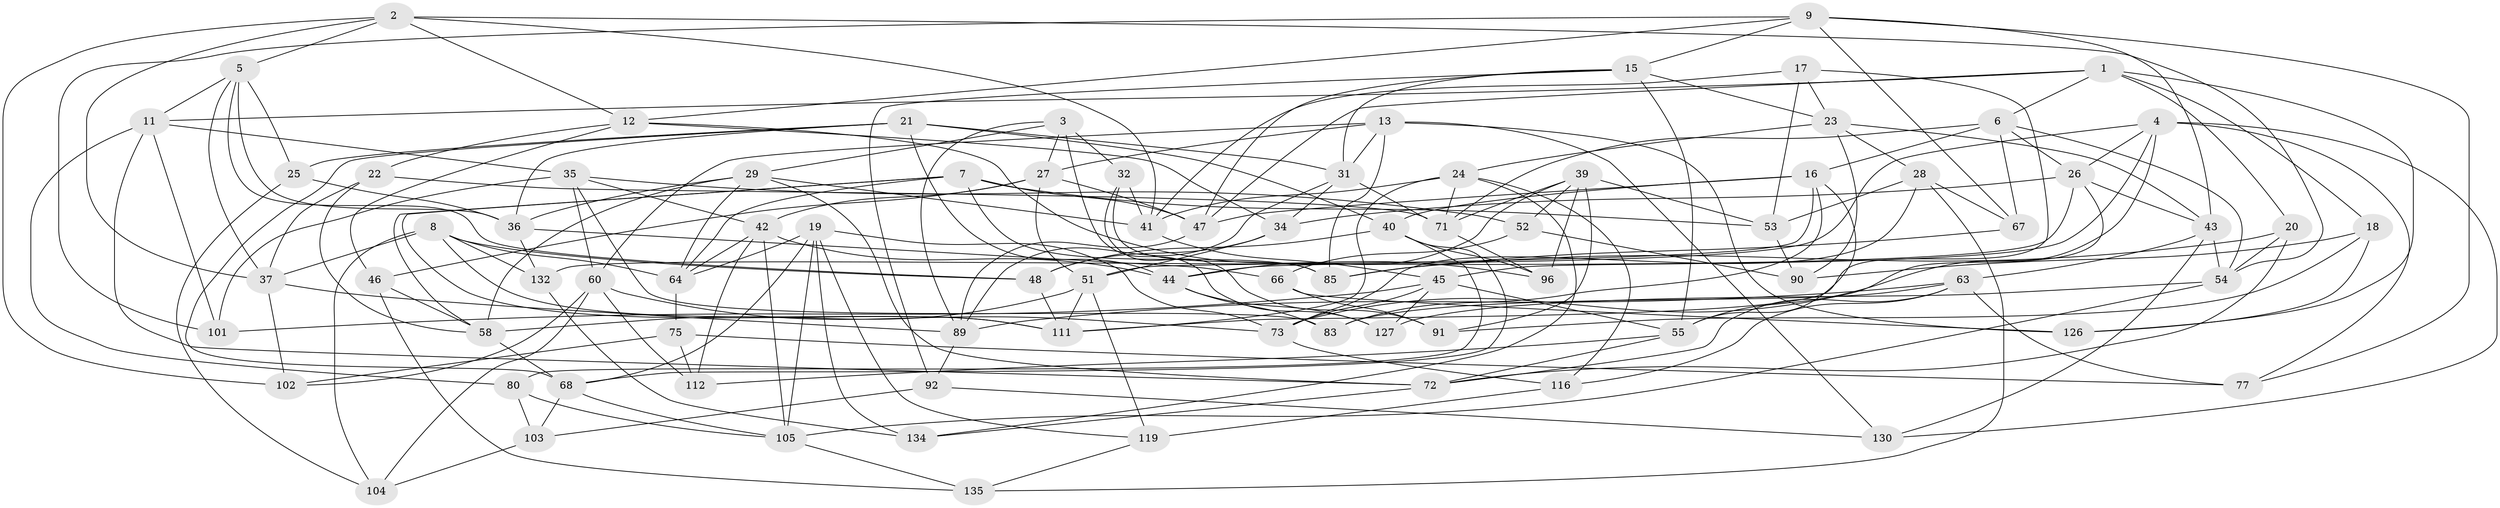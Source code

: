 // original degree distribution, {4: 1.0}
// Generated by graph-tools (version 1.1) at 2025/42/03/06/25 10:42:16]
// undirected, 83 vertices, 215 edges
graph export_dot {
graph [start="1"]
  node [color=gray90,style=filled];
  1 [super="+14"];
  2 [super="+99"];
  3 [super="+33"];
  4 [super="+10"];
  5 [super="+74"];
  6 [super="+61"];
  7 [super="+133"];
  8 [super="+97"];
  9 [super="+50"];
  11 [super="+98"];
  12 [super="+38"];
  13 [super="+30"];
  15 [super="+65"];
  16 [super="+49"];
  17;
  18;
  19 [super="+117"];
  20;
  21 [super="+81"];
  22;
  23 [super="+78"];
  24 [super="+82"];
  25;
  26 [super="+109"];
  27 [super="+62"];
  28 [super="+118"];
  29 [super="+120"];
  31 [super="+114"];
  32 [super="+115"];
  34 [super="+56"];
  35 [super="+84"];
  36 [super="+100"];
  37 [super="+124"];
  39 [super="+57"];
  40 [super="+86"];
  41 [super="+79"];
  42 [super="+107"];
  43 [super="+106"];
  44 [super="+87"];
  45 [super="+108"];
  46;
  47 [super="+59"];
  48 [super="+93"];
  51 [super="+69"];
  52;
  53 [super="+131"];
  54 [super="+121"];
  55 [super="+70"];
  58 [super="+95"];
  60 [super="+76"];
  63 [super="+129"];
  64 [super="+88"];
  66;
  67;
  68 [super="+123"];
  71 [super="+113"];
  72 [super="+94"];
  73 [super="+136"];
  75;
  77;
  80;
  83;
  85 [super="+125"];
  89 [super="+110"];
  90;
  91;
  92;
  96;
  101;
  102;
  103;
  104;
  105 [super="+128"];
  111 [super="+122"];
  112;
  116;
  119;
  126;
  127;
  130;
  132;
  134;
  135;
  1 -- 6;
  1 -- 18;
  1 -- 20;
  1 -- 126;
  1 -- 47;
  1 -- 11;
  2 -- 37;
  2 -- 54;
  2 -- 12;
  2 -- 41;
  2 -- 5;
  2 -- 102;
  3 -- 127;
  3 -- 89;
  3 -- 32 [weight=2];
  3 -- 29;
  3 -- 27;
  4 -- 55;
  4 -- 77;
  4 -- 44;
  4 -- 130;
  4 -- 26;
  4 -- 45;
  5 -- 25;
  5 -- 36;
  5 -- 48;
  5 -- 37;
  5 -- 11;
  6 -- 67;
  6 -- 16;
  6 -- 26;
  6 -- 71;
  6 -- 54;
  7 -- 47;
  7 -- 64;
  7 -- 53;
  7 -- 58;
  7 -- 111;
  7 -- 85;
  8 -- 111;
  8 -- 64;
  8 -- 132;
  8 -- 104;
  8 -- 37;
  8 -- 48;
  9 -- 67;
  9 -- 101;
  9 -- 12;
  9 -- 77;
  9 -- 15;
  9 -- 43;
  11 -- 101;
  11 -- 80;
  11 -- 35;
  11 -- 72;
  12 -- 22;
  12 -- 96;
  12 -- 34;
  12 -- 46;
  13 -- 130;
  13 -- 126;
  13 -- 60;
  13 -- 85;
  13 -- 31;
  13 -- 27;
  15 -- 92;
  15 -- 47;
  15 -- 31;
  15 -- 55;
  15 -- 23;
  16 -- 47;
  16 -- 55;
  16 -- 40;
  16 -- 83;
  16 -- 51;
  17 -- 111;
  17 -- 41;
  17 -- 23;
  17 -- 53;
  18 -- 90;
  18 -- 126;
  18 -- 91;
  19 -- 134;
  19 -- 73;
  19 -- 68;
  19 -- 64;
  19 -- 105;
  19 -- 119;
  20 -- 54;
  20 -- 85;
  20 -- 72;
  21 -- 25;
  21 -- 36;
  21 -- 68;
  21 -- 40;
  21 -- 44;
  21 -- 31;
  22 -- 58;
  22 -- 71;
  22 -- 37;
  23 -- 28;
  23 -- 43;
  23 -- 24;
  23 -- 90;
  24 -- 134;
  24 -- 116;
  24 -- 41;
  24 -- 71;
  24 -- 111;
  25 -- 104;
  25 -- 36;
  26 -- 73;
  26 -- 132;
  26 -- 43;
  26 -- 34;
  27 -- 46;
  27 -- 47;
  27 -- 42;
  27 -- 51;
  28 -- 53 [weight=2];
  28 -- 67;
  28 -- 135;
  28 -- 73;
  29 -- 64;
  29 -- 72;
  29 -- 41;
  29 -- 58;
  29 -- 36;
  31 -- 89;
  31 -- 34;
  31 -- 71;
  32 -- 41;
  32 -- 85 [weight=2];
  32 -- 91;
  34 -- 48 [weight=2];
  34 -- 51;
  35 -- 83;
  35 -- 52;
  35 -- 42;
  35 -- 60;
  35 -- 101;
  36 -- 66;
  36 -- 132;
  37 -- 89;
  37 -- 102;
  39 -- 44;
  39 -- 52;
  39 -- 53;
  39 -- 96;
  39 -- 91;
  39 -- 71;
  40 -- 96;
  40 -- 80;
  40 -- 48;
  40 -- 68;
  41 -- 45;
  42 -- 105;
  42 -- 64;
  42 -- 112;
  42 -- 44;
  43 -- 130;
  43 -- 63;
  43 -- 54;
  44 -- 83;
  44 -- 127;
  45 -- 101;
  45 -- 127;
  45 -- 55;
  45 -- 73;
  46 -- 58;
  46 -- 135;
  47 -- 89;
  48 -- 111;
  51 -- 111;
  51 -- 58;
  51 -- 119;
  52 -- 90;
  52 -- 66;
  53 -- 90;
  54 -- 127;
  54 -- 105;
  55 -- 112;
  55 -- 72;
  58 -- 68;
  60 -- 112;
  60 -- 102;
  60 -- 104;
  60 -- 73;
  63 -- 116;
  63 -- 72;
  63 -- 89;
  63 -- 83;
  63 -- 77;
  64 -- 75;
  66 -- 91;
  66 -- 126;
  67 -- 85;
  68 -- 105;
  68 -- 103;
  71 -- 96;
  72 -- 134;
  73 -- 116;
  75 -- 112;
  75 -- 102;
  75 -- 77;
  80 -- 103;
  80 -- 105;
  89 -- 92;
  92 -- 130;
  92 -- 103;
  103 -- 104;
  105 -- 135;
  116 -- 119;
  119 -- 135;
  132 -- 134;
}
